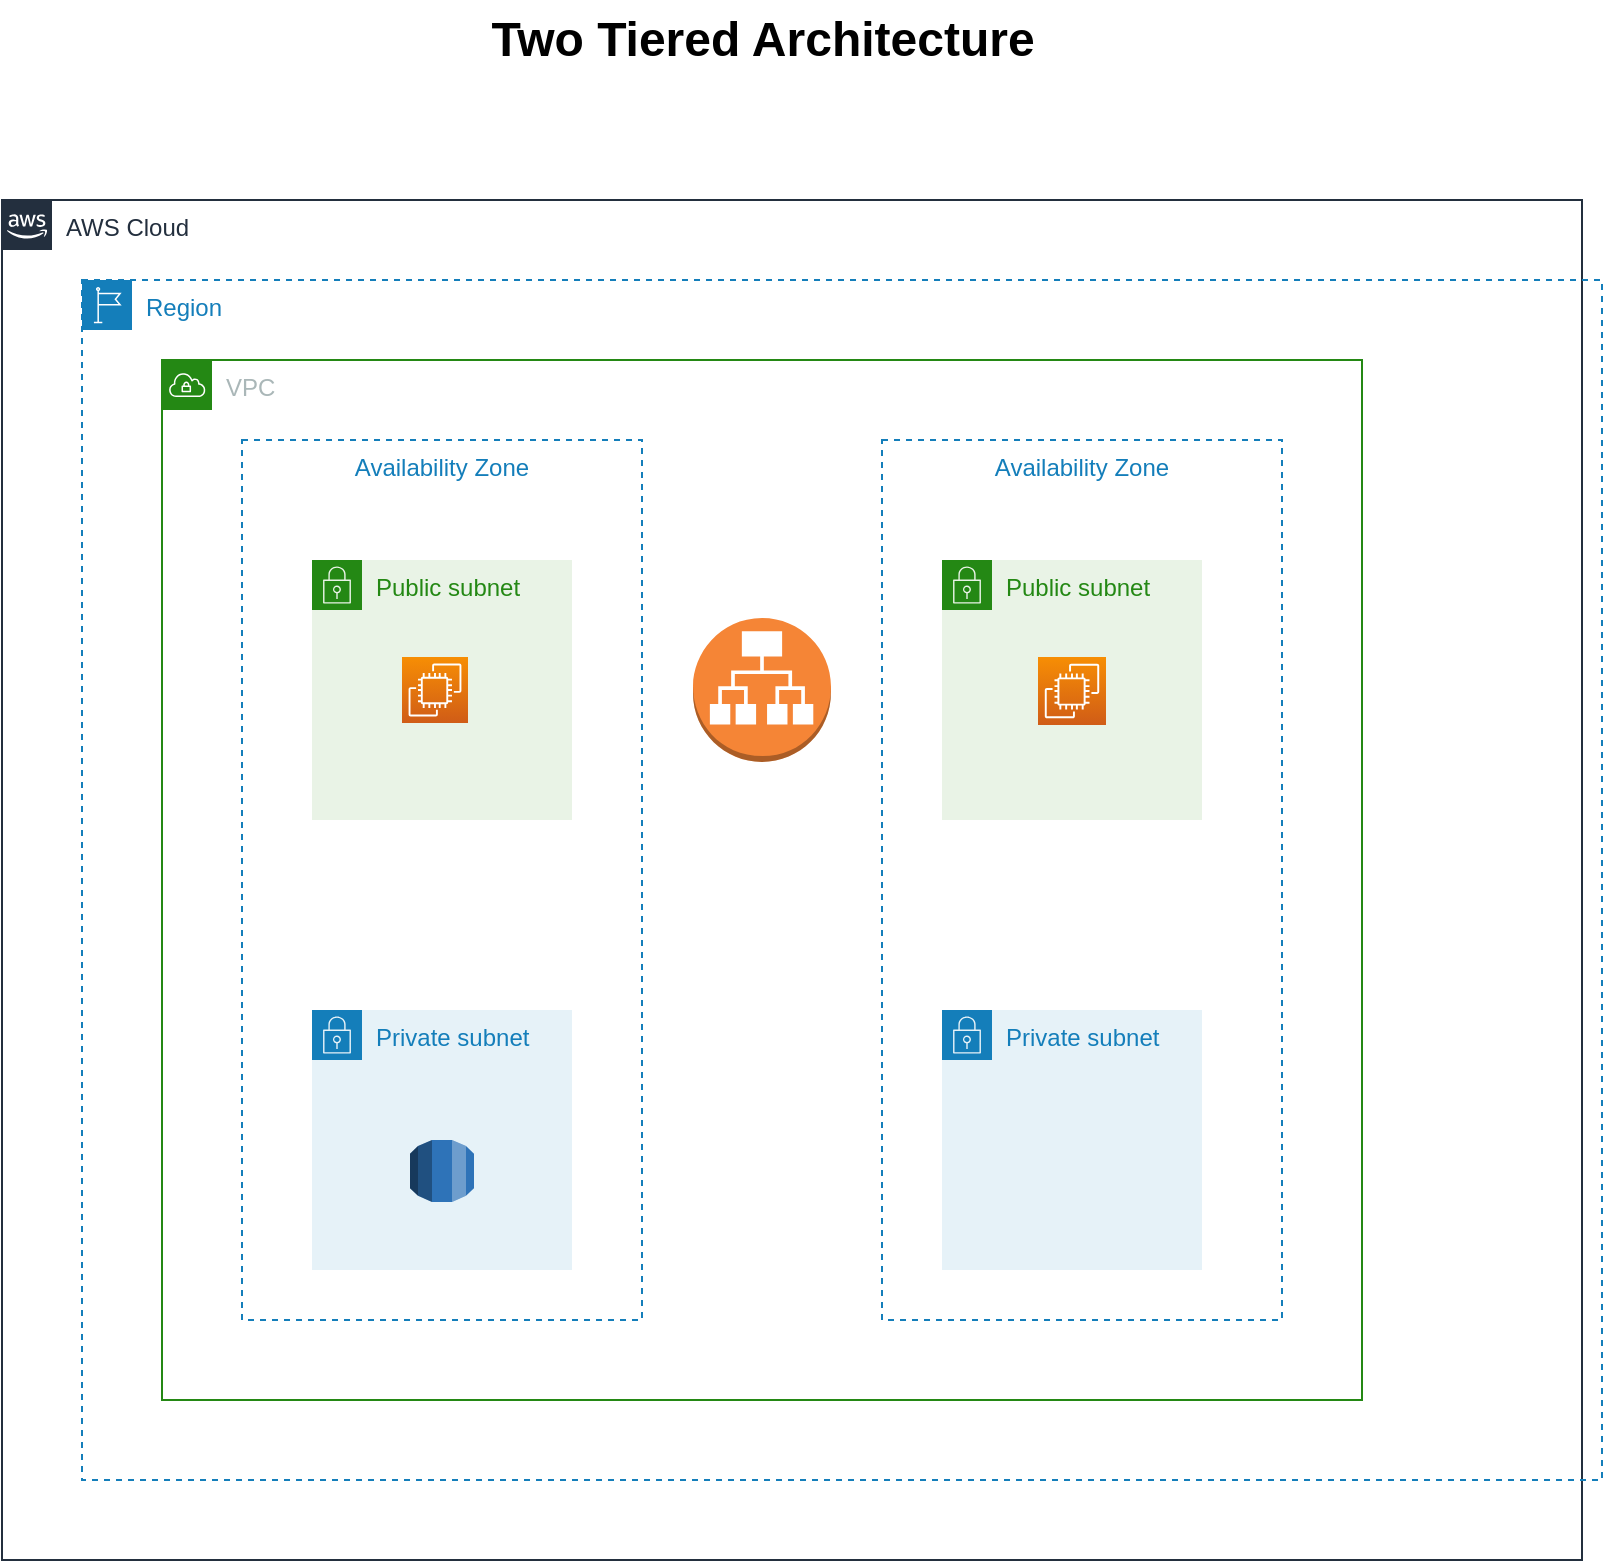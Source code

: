 <mxfile version="20.0.1" type="github">
  <diagram id="liRARLLejOAAE-2snQw7" name="Page-1">
    <mxGraphModel dx="1186" dy="1802" grid="1" gridSize="10" guides="1" tooltips="1" connect="1" arrows="1" fold="1" page="1" pageScale="1" pageWidth="850" pageHeight="1100" math="0" shadow="0">
      <root>
        <mxCell id="0" />
        <mxCell id="1" parent="0" />
        <mxCell id="DZsnitvp6PMy8lJBvUo8-1" value="AWS Cloud" style="points=[[0,0],[0.25,0],[0.5,0],[0.75,0],[1,0],[1,0.25],[1,0.5],[1,0.75],[1,1],[0.75,1],[0.5,1],[0.25,1],[0,1],[0,0.75],[0,0.5],[0,0.25]];outlineConnect=0;gradientColor=none;html=1;whiteSpace=wrap;fontSize=12;fontStyle=0;container=1;pointerEvents=0;collapsible=0;recursiveResize=0;shape=mxgraph.aws4.group;grIcon=mxgraph.aws4.group_aws_cloud_alt;strokeColor=#232F3E;fillColor=none;verticalAlign=top;align=left;spacingLeft=30;fontColor=#232F3E;dashed=0;" parent="1" vertex="1">
          <mxGeometry x="40" y="80" width="790" height="680" as="geometry" />
        </mxCell>
        <mxCell id="DZsnitvp6PMy8lJBvUo8-2" value="Region" style="points=[[0,0],[0.25,0],[0.5,0],[0.75,0],[1,0],[1,0.25],[1,0.5],[1,0.75],[1,1],[0.75,1],[0.5,1],[0.25,1],[0,1],[0,0.75],[0,0.5],[0,0.25]];outlineConnect=0;gradientColor=none;html=1;whiteSpace=wrap;fontSize=12;fontStyle=0;container=1;pointerEvents=0;collapsible=0;recursiveResize=0;shape=mxgraph.aws4.group;grIcon=mxgraph.aws4.group_region;strokeColor=#147EBA;fillColor=none;verticalAlign=top;align=left;spacingLeft=30;fontColor=#147EBA;dashed=1;" parent="1" vertex="1">
          <mxGeometry x="80" y="120" width="760" height="600" as="geometry" />
        </mxCell>
        <mxCell id="DZsnitvp6PMy8lJBvUo8-3" value="VPC" style="points=[[0,0],[0.25,0],[0.5,0],[0.75,0],[1,0],[1,0.25],[1,0.5],[1,0.75],[1,1],[0.75,1],[0.5,1],[0.25,1],[0,1],[0,0.75],[0,0.5],[0,0.25]];outlineConnect=0;gradientColor=none;html=1;whiteSpace=wrap;fontSize=12;fontStyle=0;container=1;pointerEvents=0;collapsible=0;recursiveResize=0;shape=mxgraph.aws4.group;grIcon=mxgraph.aws4.group_vpc;strokeColor=#248814;fillColor=none;verticalAlign=top;align=left;spacingLeft=30;fontColor=#AAB7B8;dashed=0;" parent="DZsnitvp6PMy8lJBvUo8-2" vertex="1">
          <mxGeometry x="40" y="40" width="600" height="520" as="geometry" />
        </mxCell>
        <mxCell id="DZsnitvp6PMy8lJBvUo8-6" value="Availability Zone" style="fillColor=none;strokeColor=#147EBA;dashed=1;verticalAlign=top;fontStyle=0;fontColor=#147EBA;" parent="DZsnitvp6PMy8lJBvUo8-3" vertex="1">
          <mxGeometry x="360" y="40" width="200" height="440" as="geometry" />
        </mxCell>
        <mxCell id="DZsnitvp6PMy8lJBvUo8-10" value="Availability Zone" style="fillColor=none;strokeColor=#147EBA;dashed=1;verticalAlign=top;fontStyle=0;fontColor=#147EBA;" parent="DZsnitvp6PMy8lJBvUo8-3" vertex="1">
          <mxGeometry x="40" y="40" width="200" height="440" as="geometry" />
        </mxCell>
        <mxCell id="DZsnitvp6PMy8lJBvUo8-13" value="Public subnet" style="points=[[0,0],[0.25,0],[0.5,0],[0.75,0],[1,0],[1,0.25],[1,0.5],[1,0.75],[1,1],[0.75,1],[0.5,1],[0.25,1],[0,1],[0,0.75],[0,0.5],[0,0.25]];outlineConnect=0;gradientColor=none;html=1;whiteSpace=wrap;fontSize=12;fontStyle=0;container=1;pointerEvents=0;collapsible=0;recursiveResize=0;shape=mxgraph.aws4.group;grIcon=mxgraph.aws4.group_security_group;grStroke=0;strokeColor=#248814;fillColor=#E9F3E6;verticalAlign=top;align=left;spacingLeft=30;fontColor=#248814;dashed=0;" parent="DZsnitvp6PMy8lJBvUo8-3" vertex="1">
          <mxGeometry x="390" y="100" width="130" height="130" as="geometry" />
        </mxCell>
        <mxCell id="DZsnitvp6PMy8lJBvUo8-12" value="Public subnet" style="points=[[0,0],[0.25,0],[0.5,0],[0.75,0],[1,0],[1,0.25],[1,0.5],[1,0.75],[1,1],[0.75,1],[0.5,1],[0.25,1],[0,1],[0,0.75],[0,0.5],[0,0.25]];outlineConnect=0;gradientColor=none;html=1;whiteSpace=wrap;fontSize=12;fontStyle=0;container=1;pointerEvents=0;collapsible=0;recursiveResize=0;shape=mxgraph.aws4.group;grIcon=mxgraph.aws4.group_security_group;grStroke=0;strokeColor=#248814;fillColor=#E9F3E6;verticalAlign=top;align=left;spacingLeft=30;fontColor=#248814;dashed=0;" parent="DZsnitvp6PMy8lJBvUo8-3" vertex="1">
          <mxGeometry x="75" y="100" width="130" height="130" as="geometry" />
        </mxCell>
        <mxCell id="7HecoE0-NA8Q0splAt8L-1" value="" style="sketch=0;points=[[0,0,0],[0.25,0,0],[0.5,0,0],[0.75,0,0],[1,0,0],[0,1,0],[0.25,1,0],[0.5,1,0],[0.75,1,0],[1,1,0],[0,0.25,0],[0,0.5,0],[0,0.75,0],[1,0.25,0],[1,0.5,0],[1,0.75,0]];outlineConnect=0;fontColor=#232F3E;gradientColor=#F78E04;gradientDirection=north;fillColor=#D05C17;strokeColor=#ffffff;dashed=0;verticalLabelPosition=bottom;verticalAlign=top;align=center;html=1;fontSize=12;fontStyle=0;aspect=fixed;shape=mxgraph.aws4.resourceIcon;resIcon=mxgraph.aws4.ec2;" vertex="1" parent="DZsnitvp6PMy8lJBvUo8-12">
          <mxGeometry x="45" y="48.5" width="33" height="33" as="geometry" />
        </mxCell>
        <mxCell id="DZsnitvp6PMy8lJBvUo8-15" value="Private subnet" style="points=[[0,0],[0.25,0],[0.5,0],[0.75,0],[1,0],[1,0.25],[1,0.5],[1,0.75],[1,1],[0.75,1],[0.5,1],[0.25,1],[0,1],[0,0.75],[0,0.5],[0,0.25]];outlineConnect=0;gradientColor=none;html=1;whiteSpace=wrap;fontSize=12;fontStyle=0;container=1;pointerEvents=0;collapsible=0;recursiveResize=0;shape=mxgraph.aws4.group;grIcon=mxgraph.aws4.group_security_group;grStroke=0;strokeColor=#147EBA;fillColor=#E6F2F8;verticalAlign=top;align=left;spacingLeft=30;fontColor=#147EBA;dashed=0;" parent="DZsnitvp6PMy8lJBvUo8-3" vertex="1">
          <mxGeometry x="75" y="325" width="130" height="130" as="geometry" />
        </mxCell>
        <mxCell id="DZsnitvp6PMy8lJBvUo8-14" value="Private subnet" style="points=[[0,0],[0.25,0],[0.5,0],[0.75,0],[1,0],[1,0.25],[1,0.5],[1,0.75],[1,1],[0.75,1],[0.5,1],[0.25,1],[0,1],[0,0.75],[0,0.5],[0,0.25]];outlineConnect=0;gradientColor=none;html=1;whiteSpace=wrap;fontSize=12;fontStyle=0;container=1;pointerEvents=0;collapsible=0;recursiveResize=0;shape=mxgraph.aws4.group;grIcon=mxgraph.aws4.group_security_group;grStroke=0;strokeColor=#147EBA;fillColor=#E6F2F8;verticalAlign=top;align=left;spacingLeft=30;fontColor=#147EBA;dashed=0;" parent="DZsnitvp6PMy8lJBvUo8-3" vertex="1">
          <mxGeometry x="390" y="325" width="130" height="130" as="geometry" />
        </mxCell>
        <mxCell id="DZsnitvp6PMy8lJBvUo8-16" value="" style="outlineConnect=0;dashed=0;verticalLabelPosition=bottom;verticalAlign=top;align=center;html=1;shape=mxgraph.aws3.rds;fillColor=#2E73B8;gradientColor=none;" parent="DZsnitvp6PMy8lJBvUo8-3" vertex="1">
          <mxGeometry x="124" y="390" width="32" height="31" as="geometry" />
        </mxCell>
        <mxCell id="DZsnitvp6PMy8lJBvUo8-17" value="" style="outlineConnect=0;dashed=0;verticalLabelPosition=bottom;verticalAlign=top;align=center;html=1;shape=mxgraph.aws3.application_load_balancer;fillColor=#F58536;gradientColor=none;" parent="DZsnitvp6PMy8lJBvUo8-3" vertex="1">
          <mxGeometry x="265.5" y="129" width="69" height="72" as="geometry" />
        </mxCell>
        <mxCell id="7HecoE0-NA8Q0splAt8L-2" value="" style="sketch=0;points=[[0,0,0],[0.25,0,0],[0.5,0,0],[0.75,0,0],[1,0,0],[0,1,0],[0.25,1,0],[0.5,1,0],[0.75,1,0],[1,1,0],[0,0.25,0],[0,0.5,0],[0,0.75,0],[1,0.25,0],[1,0.5,0],[1,0.75,0]];outlineConnect=0;fontColor=#232F3E;gradientColor=#F78E04;gradientDirection=north;fillColor=#D05C17;strokeColor=#ffffff;dashed=0;verticalLabelPosition=bottom;verticalAlign=top;align=center;html=1;fontSize=12;fontStyle=0;aspect=fixed;shape=mxgraph.aws4.resourceIcon;resIcon=mxgraph.aws4.ec2;" vertex="1" parent="DZsnitvp6PMy8lJBvUo8-3">
          <mxGeometry x="438" y="148.5" width="34" height="34" as="geometry" />
        </mxCell>
        <mxCell id="DZsnitvp6PMy8lJBvUo8-11" value="Two Tiered Architecture" style="text;strokeColor=none;fillColor=none;html=1;fontSize=24;fontStyle=1;verticalAlign=middle;align=center;" parent="1" vertex="1">
          <mxGeometry x="370" y="-20" width="100" height="40" as="geometry" />
        </mxCell>
      </root>
    </mxGraphModel>
  </diagram>
</mxfile>
